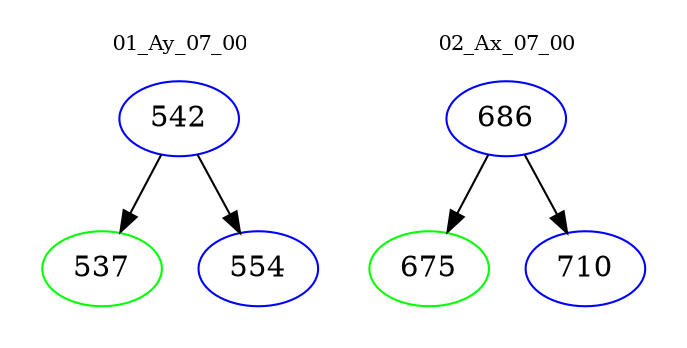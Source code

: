 digraph{
subgraph cluster_0 {
color = white
label = "01_Ay_07_00";
fontsize=10;
T0_542 [label="542", color="blue"]
T0_542 -> T0_537 [color="black"]
T0_537 [label="537", color="green"]
T0_542 -> T0_554 [color="black"]
T0_554 [label="554", color="blue"]
}
subgraph cluster_1 {
color = white
label = "02_Ax_07_00";
fontsize=10;
T1_686 [label="686", color="blue"]
T1_686 -> T1_675 [color="black"]
T1_675 [label="675", color="green"]
T1_686 -> T1_710 [color="black"]
T1_710 [label="710", color="blue"]
}
}
